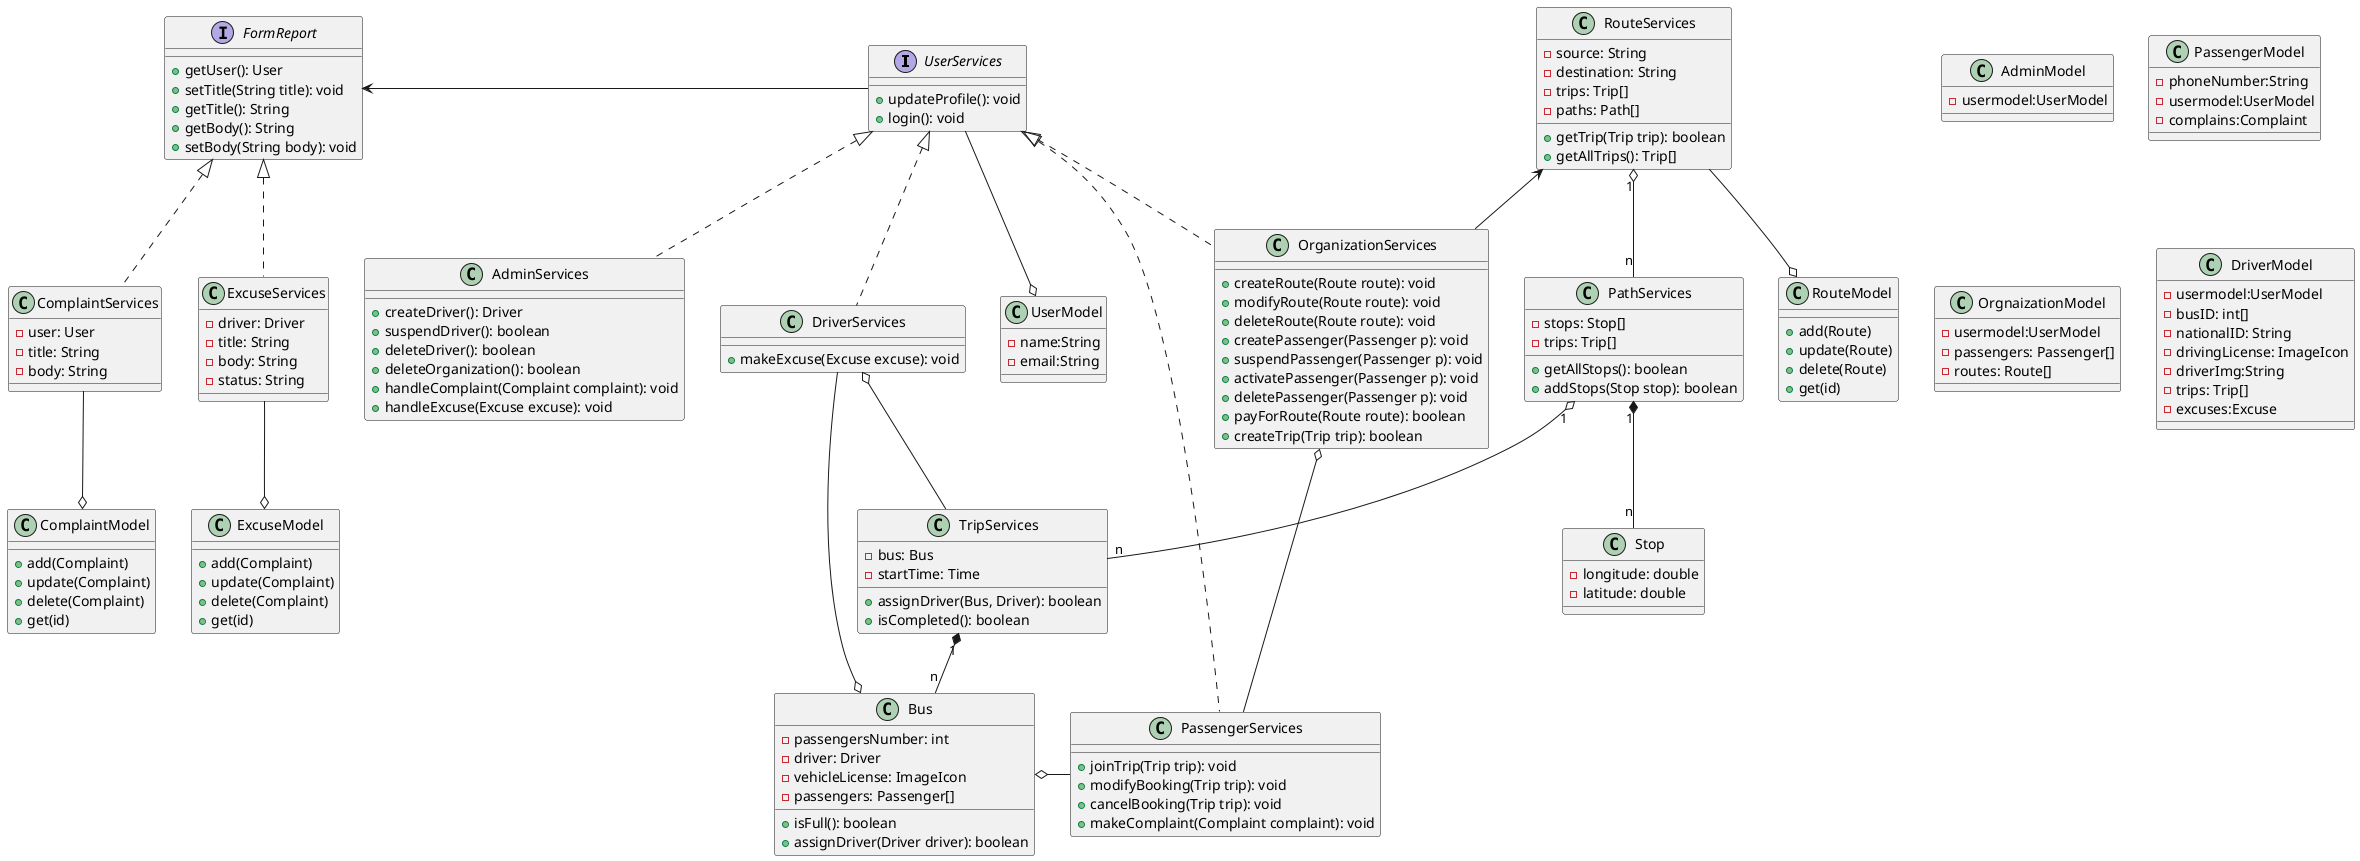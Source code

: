 /'
    spider ma7moud
    thank you for your permission
    a32al team graduation project ever
    howa lma bft7 el chat window bta3t zoom
    btzhr 3ndkom?
    zy mo3az
    ft7t
    mo3az 3shan ubuntu
    momken bardo
    mt3rfosh enny bl3b fe l background
    views & user interfaces
    setuser 3shan nzawar el reports
    5aleena fl classes

    5aleena fl el soura el kbeera
    5aleena ndeef dlw2ty classes
    w nseeb el attributes wl functions b3den

    fe views & UI
    in accordance with mvc
    hns2l bokra
    brb
    ana aft7 el use case?
    el shasha htb2a dy2a fash**
    momken n5ly el ashom straight lines bs msh btb2a 7lwa
    curves are for winners
    3eed ya m7moud
    ok
    alf salama
    fe fkra a7sn
    msh mohm el class diagram
    esmo usecasediagram 3la el repo

'/

@startuml class-diagram


interface UserServices {
    +updateProfile(): void
    +login(): void
}

interface FormReport {
    +getUser(): User
    +setTitle(String title): void
    +getTitle(): String
    +getBody(): String
    +setBody(String body): void
}

' class Notification {
'     -id: int
'     -email: String
'     -subject: String
'     -body: String
'     +setTitle(String title): void
'     +getTitle(): String
'     +getBody(): String
'     +setBody(String body): void
' }

' i suggest removing all ids from all classes
' useless and repetitive
' :(
' whatever
' why didn't we add id to trip? for example
' see? that's what i am talking about
' this is repetitive
' REPEITIVE
' my internet connection disconnected for a few seconds
' let's go
' why put constructor
' 3ashan n2dr ndeno w ntl3 ****
' rabna yostor el mo3eda mtshofsh el comment da ^^
' ma7na 3mlna make complaint
' yes we removed
' ana shoftaha 5atwa gare2a
' bs 3gbtny
class DriverServices {
    +makeExcuse(Excuse excuse): void
}

class ExcuseServices {
    -driver: Driver
    -title: String
    -body: String
    -status: String
}

' msh hatetshal
class Bus {
    -passengersNumber: int
    -driver: Driver
    -vehicleLicense: ImageIcon
    -passengers: Passenger[]
    +isFull(): boolean
    +assignDriver(Driver driver): boolean
}

' sawany hwd7 el sora
' sorry
' el views hatedaf k functions?!!!
' fe aswat 3'reeba
' payment is out of scope?
' ok
' hns2l bokra
' hatedaf feen?
' law etshalet?
' msh e7na msh hn3ml view?
' fhmtk
' payForTrip and payForRoute?
' amsa7 route bs
' mafeesh route
' bs fe pay for trip
' tab enta mota5ayel el daf3 ezay
' bey7aseb 3la kol trip lw7daha
' dof3a b dof3a
' wla ezay
' da kwayes kalam mohsen
' 3ashan mnwrtsh nfsna nsheel kol el pay
' wogod activate w create passenger msh manteqy?
' tanaqod
' el org bt3m
' el kalam 3la men?

' men howa?
' fe create
' bs fe 7agat bt7sl fe el controller lma btkret route
' ezay ashelha
' m2oltosh 3la el class de abl kda
' route manager
' tamam
' KAN NEFSY ATLA3 COMPUTER SCIENTIST :(
' mbdrsesh fe canada
' esmaha eh ya m7moud fkrny
' albertaaaaaaa
' bl zabt
' bokra
' ht3mlo m3ana
' isa
' tamam
' ah sa7
' f3ln extend msh hna
' asl de 7aga so8ayra/baseeta
' boso el 7arka el gaya de
' byb2a feha t3deel route / path / mwa3eed
' aked lazm
' hn handlha b ay taree2a
' maho lazm tb2a flexible
' la2 efrd 3ayz tzwd path fe route
' 3mlt route w 3ayz adeef path gded h3ml eh?
' into the next class
' ya 3m el tas7ee7 bzramet
' sa2alt abl kda wa7d akbar mny fl kolya
' 2aly mashroo3 el ta5arog mn ashal el mawad w byzwd el gpa
' mn el noo3 elly bysheel
' howa bysheel bs msh 7aramy
' 5aleeh kda
' m2sood beh el controller
' this is the controller!!
' surprise
' msh fahmk
class OrganizationServices {
    +createRoute(Route route): void
    +modifyRoute(Route route): void
    +deleteRoute(Route route): void
    +createPassenger(Passenger p): void
    +suspendPassenger(Passenger p): void
    +activatePassenger(Passenger p): void
    +deletePassenger(Passenger p): void
    +payForRoute(Route route): boolean
    +createTrip(Trip trip): boolean
}

class ComplaintServices {
    -user: User
    -title: String
    -body: String
}

class UserModel {
    -name:String
    -email:String
    ' +add(User)
    ' +update(User)
    ' +delete(User)
    ' +get(id)
}

class AdminModel {
 -usermodel:UserModel
}
class PassengerModel {
 -phoneNumber:String
 -usermodel:UserModel
 -complains:Complaint
}
class OrgnaizationModel {
    -usermodel:UserModel
    -passengers: Passenger[]
    -routes: Route[]
}
class DriverModel {
    -usermodel:UserModel
    -busID: int[]
    -nationalID: String
    -drivingLicense: ImageIcon
    -driverImg:String
    -trips: Trip[]
    -excuses:Excuse
}


' msh lazem
' fokak
' hns2l bokra
' boso el 7arakat elly gaya de
' 3la asas 3ayz yjoin trip motakrera
' fby book path
' someone has his job daily
' does he have to join the same trip everyday
' bookTrip is for one-time maybe?
' book = join msh far2a
' momken
' 3la asas el book trip de el controller msh el view
' i agree
' what do you think about modify
' does makeComplaint have arguments?
' 3la asas el make complaint de btwsl el shakwa fo2 ll ghat el ma3neya
' wslt?
' whatever
' 3adeha
class PassengerServices {
    +joinTrip(Trip trip): void
    +modifyBooking(Trip trip): void
    +cancelBooking(Trip trip): void
    +makeComplaint(Complaint complaint): void
}

'Each route contains multiple paths'
'Each route contains source and destination only'
'Each path contains multiple stops'
'Each path contains multiple trips'
'Each trip has one start time'
class RouteServices {
    -source: String
    -destination: String
    -trips: Trip[]
    -paths: Path[]
    +getTrip(Trip trip): boolean
    +getAllTrips(): Trip[]
}

class TripServices {
    -bus: Bus
    -startTime: Time
    +assignDriver(Bus, Driver): boolean
    +isCompleted(): boolean
}
''
class PathServices {
    -stops: Stop[]
    -trips: Trip[]
    +getAllStops(): boolean
    +addStops(Stop stop): boolean
}

class Stop {
    -longitude: double
    -latitude: double
}

' class NotificationModel {
'     +add(Notification)
'     +update(Notification)
'     +delete(Notification)
'     +get(id)
' }

class ExcuseModel {
    +add(Complaint)
    +update(Complaint)
    +delete(Complaint)
    +get(id)
}

class RouteModel {
    +add(Route)
    +update(Route)
    +delete(Route)
    +get(id)
}

class ComplaintModel {
    +add(Complaint)
    +update(Complaint)
    +delete(Complaint)
    +get(id)
}

' everything is done
' very clean
' no entity
' yes model
' what model is missing?
' el rasma momken tet3adel de msh moshkla
' momken tetlawen 7ta
' da elly b2olo
' el id dayman mwgood
class AdminServices {
    +createDriver(): Driver
    +suspendDriver(): boolean
    +deleteDriver(): boolean
    +deleteOrganization(): boolean
    +handleComplaint(Complaint complaint): void
    +handleExcuse(Excuse excuse): void
}

UserServices <|.. DriverServices
UserServices <|.. OrganizationServices
UserServices <|.. PassengerServices
UserServices <|.. AdminServices

FormReport <|.. ExcuseServices
FormReport <|.. ComplaintServices

FormReport <- UserServices

DriverServices o-- TripServices

Bus o- PassengerServices
Bus o-- DriverServices

OrganizationServices o-- PassengerServices

UserServices--o UserModel

' de aggregation
' el 3aks?
' keda driver w trip sa7
' el error bsbb en ana m3mltsh refresh ll preview
RouteServices "1" o-- "n" PathServices
PathServices "1" o-- "n" TripServices
RouteServices <-- OrganizationServices

TripServices "1" *-- "n" Bus

PathServices "1" *-- "n" Stop

RouteServices --o RouteModel

ComplaintServices --o ComplaintModel

ExcuseServices --o ExcuseModel

@enduml

' el notification marbouta be meeeeen?
' mb7bsh el franco :(
' ashel el notification?
' sorry
' kalam beny w benk?
' msh moktn3 b ay aggregation m3 model


' el user wl report 3laka eh?

' el user wl report 3laka eh?

' el user wl report 3laka eh?

' el user wl report 3laka eh?

' el user wl report 3laka eh?

' association or aggregation

' m7moud shayfha eh

' ana shayf zy m7moud

' ana shayf mfesh 3laka ben report w user

' tb2a el 3laka ben 3yalhom

' passenger & complaint

' driver & excuse

' it is my idea

' organization doesn't complain

' f men?

' da fe makatebna

' anything else?

' hns2l bokra

' we will ask tomorrow about:
' 1- adding views
' 2- ?

' the number of dashes mean:
' 1 dash: horizontal
' 2 dashes: vertical
' 3 or more: longer
